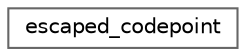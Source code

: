 digraph "Graphical Class Hierarchy"
{
 // LATEX_PDF_SIZE
  bgcolor="transparent";
  edge [fontname=Helvetica,fontsize=10,labelfontname=Helvetica,labelfontsize=10];
  node [fontname=Helvetica,fontsize=10,shape=box,height=0.2,width=0.4];
  rankdir="LR";
  Node0 [id="Node000000",label="escaped_codepoint",height=0.2,width=0.4,color="grey40", fillcolor="white", style="filled",URL="$structescaped__codepoint.html",tooltip=" "];
}
